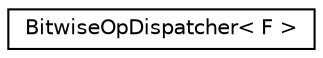 digraph "Graphical Class Hierarchy"
{
  edge [fontname="Helvetica",fontsize="10",labelfontname="Helvetica",labelfontsize="10"];
  node [fontname="Helvetica",fontsize="10",shape=record];
  rankdir="LR";
  Node0 [label="BitwiseOpDispatcher\< F \>",height=0.2,width=0.4,color="black", fillcolor="white", style="filled",URL="$structBitwiseOpDispatcher.html"];
}
